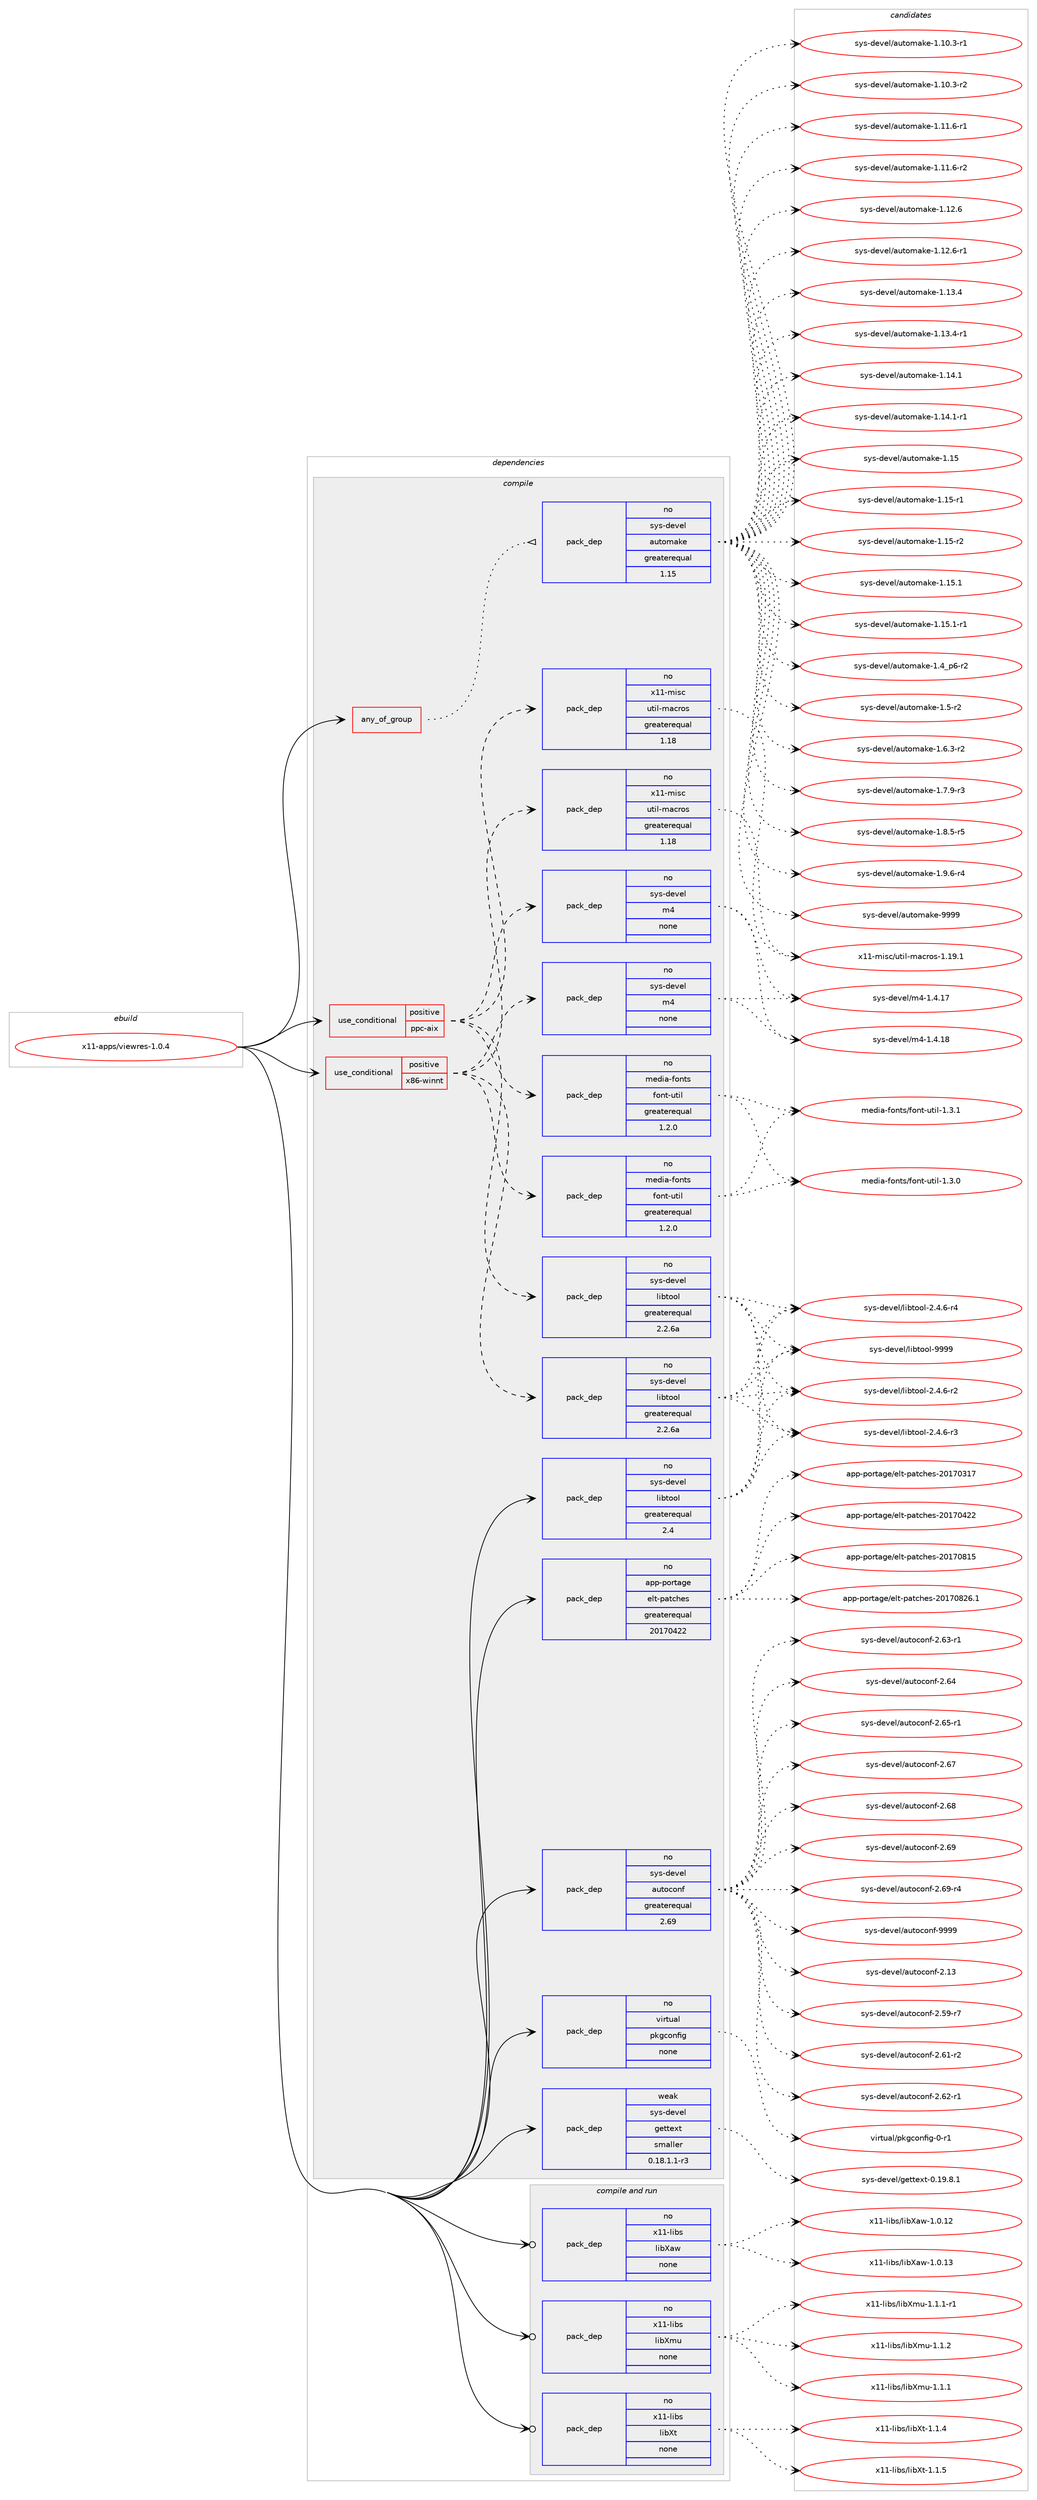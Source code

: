 digraph prolog {

# *************
# Graph options
# *************

newrank=true;
concentrate=true;
compound=true;
graph [rankdir=LR,fontname=Helvetica,fontsize=10,ranksep=1.5];#, ranksep=2.5, nodesep=0.2];
edge  [arrowhead=vee];
node  [fontname=Helvetica,fontsize=10];

# **********
# The ebuild
# **********

subgraph cluster_leftcol {
color=gray;
rank=same;
label=<<i>ebuild</i>>;
id [label="x11-apps/viewres-1.0.4", color=red, width=4, href="../x11-apps/viewres-1.0.4.svg"];
}

# ****************
# The dependencies
# ****************

subgraph cluster_midcol {
color=gray;
label=<<i>dependencies</i>>;
subgraph cluster_compile {
fillcolor="#eeeeee";
style=filled;
label=<<i>compile</i>>;
subgraph any9030 {
dependency509559 [label=<<TABLE BORDER="0" CELLBORDER="1" CELLSPACING="0" CELLPADDING="4"><TR><TD CELLPADDING="10">any_of_group</TD></TR></TABLE>>, shape=none, color=red];subgraph pack378739 {
dependency509560 [label=<<TABLE BORDER="0" CELLBORDER="1" CELLSPACING="0" CELLPADDING="4" WIDTH="220"><TR><TD ROWSPAN="6" CELLPADDING="30">pack_dep</TD></TR><TR><TD WIDTH="110">no</TD></TR><TR><TD>sys-devel</TD></TR><TR><TD>automake</TD></TR><TR><TD>greaterequal</TD></TR><TR><TD>1.15</TD></TR></TABLE>>, shape=none, color=blue];
}
dependency509559:e -> dependency509560:w [weight=20,style="dotted",arrowhead="oinv"];
}
id:e -> dependency509559:w [weight=20,style="solid",arrowhead="vee"];
subgraph cond121451 {
dependency509561 [label=<<TABLE BORDER="0" CELLBORDER="1" CELLSPACING="0" CELLPADDING="4"><TR><TD ROWSPAN="3" CELLPADDING="10">use_conditional</TD></TR><TR><TD>positive</TD></TR><TR><TD>ppc-aix</TD></TR></TABLE>>, shape=none, color=red];
subgraph pack378740 {
dependency509562 [label=<<TABLE BORDER="0" CELLBORDER="1" CELLSPACING="0" CELLPADDING="4" WIDTH="220"><TR><TD ROWSPAN="6" CELLPADDING="30">pack_dep</TD></TR><TR><TD WIDTH="110">no</TD></TR><TR><TD>sys-devel</TD></TR><TR><TD>libtool</TD></TR><TR><TD>greaterequal</TD></TR><TR><TD>2.2.6a</TD></TR></TABLE>>, shape=none, color=blue];
}
dependency509561:e -> dependency509562:w [weight=20,style="dashed",arrowhead="vee"];
subgraph pack378741 {
dependency509563 [label=<<TABLE BORDER="0" CELLBORDER="1" CELLSPACING="0" CELLPADDING="4" WIDTH="220"><TR><TD ROWSPAN="6" CELLPADDING="30">pack_dep</TD></TR><TR><TD WIDTH="110">no</TD></TR><TR><TD>sys-devel</TD></TR><TR><TD>m4</TD></TR><TR><TD>none</TD></TR><TR><TD></TD></TR></TABLE>>, shape=none, color=blue];
}
dependency509561:e -> dependency509563:w [weight=20,style="dashed",arrowhead="vee"];
subgraph pack378742 {
dependency509564 [label=<<TABLE BORDER="0" CELLBORDER="1" CELLSPACING="0" CELLPADDING="4" WIDTH="220"><TR><TD ROWSPAN="6" CELLPADDING="30">pack_dep</TD></TR><TR><TD WIDTH="110">no</TD></TR><TR><TD>x11-misc</TD></TR><TR><TD>util-macros</TD></TR><TR><TD>greaterequal</TD></TR><TR><TD>1.18</TD></TR></TABLE>>, shape=none, color=blue];
}
dependency509561:e -> dependency509564:w [weight=20,style="dashed",arrowhead="vee"];
subgraph pack378743 {
dependency509565 [label=<<TABLE BORDER="0" CELLBORDER="1" CELLSPACING="0" CELLPADDING="4" WIDTH="220"><TR><TD ROWSPAN="6" CELLPADDING="30">pack_dep</TD></TR><TR><TD WIDTH="110">no</TD></TR><TR><TD>media-fonts</TD></TR><TR><TD>font-util</TD></TR><TR><TD>greaterequal</TD></TR><TR><TD>1.2.0</TD></TR></TABLE>>, shape=none, color=blue];
}
dependency509561:e -> dependency509565:w [weight=20,style="dashed",arrowhead="vee"];
}
id:e -> dependency509561:w [weight=20,style="solid",arrowhead="vee"];
subgraph cond121452 {
dependency509566 [label=<<TABLE BORDER="0" CELLBORDER="1" CELLSPACING="0" CELLPADDING="4"><TR><TD ROWSPAN="3" CELLPADDING="10">use_conditional</TD></TR><TR><TD>positive</TD></TR><TR><TD>x86-winnt</TD></TR></TABLE>>, shape=none, color=red];
subgraph pack378744 {
dependency509567 [label=<<TABLE BORDER="0" CELLBORDER="1" CELLSPACING="0" CELLPADDING="4" WIDTH="220"><TR><TD ROWSPAN="6" CELLPADDING="30">pack_dep</TD></TR><TR><TD WIDTH="110">no</TD></TR><TR><TD>sys-devel</TD></TR><TR><TD>libtool</TD></TR><TR><TD>greaterequal</TD></TR><TR><TD>2.2.6a</TD></TR></TABLE>>, shape=none, color=blue];
}
dependency509566:e -> dependency509567:w [weight=20,style="dashed",arrowhead="vee"];
subgraph pack378745 {
dependency509568 [label=<<TABLE BORDER="0" CELLBORDER="1" CELLSPACING="0" CELLPADDING="4" WIDTH="220"><TR><TD ROWSPAN="6" CELLPADDING="30">pack_dep</TD></TR><TR><TD WIDTH="110">no</TD></TR><TR><TD>sys-devel</TD></TR><TR><TD>m4</TD></TR><TR><TD>none</TD></TR><TR><TD></TD></TR></TABLE>>, shape=none, color=blue];
}
dependency509566:e -> dependency509568:w [weight=20,style="dashed",arrowhead="vee"];
subgraph pack378746 {
dependency509569 [label=<<TABLE BORDER="0" CELLBORDER="1" CELLSPACING="0" CELLPADDING="4" WIDTH="220"><TR><TD ROWSPAN="6" CELLPADDING="30">pack_dep</TD></TR><TR><TD WIDTH="110">no</TD></TR><TR><TD>x11-misc</TD></TR><TR><TD>util-macros</TD></TR><TR><TD>greaterequal</TD></TR><TR><TD>1.18</TD></TR></TABLE>>, shape=none, color=blue];
}
dependency509566:e -> dependency509569:w [weight=20,style="dashed",arrowhead="vee"];
subgraph pack378747 {
dependency509570 [label=<<TABLE BORDER="0" CELLBORDER="1" CELLSPACING="0" CELLPADDING="4" WIDTH="220"><TR><TD ROWSPAN="6" CELLPADDING="30">pack_dep</TD></TR><TR><TD WIDTH="110">no</TD></TR><TR><TD>media-fonts</TD></TR><TR><TD>font-util</TD></TR><TR><TD>greaterequal</TD></TR><TR><TD>1.2.0</TD></TR></TABLE>>, shape=none, color=blue];
}
dependency509566:e -> dependency509570:w [weight=20,style="dashed",arrowhead="vee"];
}
id:e -> dependency509566:w [weight=20,style="solid",arrowhead="vee"];
subgraph pack378748 {
dependency509571 [label=<<TABLE BORDER="0" CELLBORDER="1" CELLSPACING="0" CELLPADDING="4" WIDTH="220"><TR><TD ROWSPAN="6" CELLPADDING="30">pack_dep</TD></TR><TR><TD WIDTH="110">no</TD></TR><TR><TD>app-portage</TD></TR><TR><TD>elt-patches</TD></TR><TR><TD>greaterequal</TD></TR><TR><TD>20170422</TD></TR></TABLE>>, shape=none, color=blue];
}
id:e -> dependency509571:w [weight=20,style="solid",arrowhead="vee"];
subgraph pack378749 {
dependency509572 [label=<<TABLE BORDER="0" CELLBORDER="1" CELLSPACING="0" CELLPADDING="4" WIDTH="220"><TR><TD ROWSPAN="6" CELLPADDING="30">pack_dep</TD></TR><TR><TD WIDTH="110">no</TD></TR><TR><TD>sys-devel</TD></TR><TR><TD>autoconf</TD></TR><TR><TD>greaterequal</TD></TR><TR><TD>2.69</TD></TR></TABLE>>, shape=none, color=blue];
}
id:e -> dependency509572:w [weight=20,style="solid",arrowhead="vee"];
subgraph pack378750 {
dependency509573 [label=<<TABLE BORDER="0" CELLBORDER="1" CELLSPACING="0" CELLPADDING="4" WIDTH="220"><TR><TD ROWSPAN="6" CELLPADDING="30">pack_dep</TD></TR><TR><TD WIDTH="110">no</TD></TR><TR><TD>sys-devel</TD></TR><TR><TD>libtool</TD></TR><TR><TD>greaterequal</TD></TR><TR><TD>2.4</TD></TR></TABLE>>, shape=none, color=blue];
}
id:e -> dependency509573:w [weight=20,style="solid",arrowhead="vee"];
subgraph pack378751 {
dependency509574 [label=<<TABLE BORDER="0" CELLBORDER="1" CELLSPACING="0" CELLPADDING="4" WIDTH="220"><TR><TD ROWSPAN="6" CELLPADDING="30">pack_dep</TD></TR><TR><TD WIDTH="110">no</TD></TR><TR><TD>virtual</TD></TR><TR><TD>pkgconfig</TD></TR><TR><TD>none</TD></TR><TR><TD></TD></TR></TABLE>>, shape=none, color=blue];
}
id:e -> dependency509574:w [weight=20,style="solid",arrowhead="vee"];
subgraph pack378752 {
dependency509575 [label=<<TABLE BORDER="0" CELLBORDER="1" CELLSPACING="0" CELLPADDING="4" WIDTH="220"><TR><TD ROWSPAN="6" CELLPADDING="30">pack_dep</TD></TR><TR><TD WIDTH="110">weak</TD></TR><TR><TD>sys-devel</TD></TR><TR><TD>gettext</TD></TR><TR><TD>smaller</TD></TR><TR><TD>0.18.1.1-r3</TD></TR></TABLE>>, shape=none, color=blue];
}
id:e -> dependency509575:w [weight=20,style="solid",arrowhead="vee"];
}
subgraph cluster_compileandrun {
fillcolor="#eeeeee";
style=filled;
label=<<i>compile and run</i>>;
subgraph pack378753 {
dependency509576 [label=<<TABLE BORDER="0" CELLBORDER="1" CELLSPACING="0" CELLPADDING="4" WIDTH="220"><TR><TD ROWSPAN="6" CELLPADDING="30">pack_dep</TD></TR><TR><TD WIDTH="110">no</TD></TR><TR><TD>x11-libs</TD></TR><TR><TD>libXaw</TD></TR><TR><TD>none</TD></TR><TR><TD></TD></TR></TABLE>>, shape=none, color=blue];
}
id:e -> dependency509576:w [weight=20,style="solid",arrowhead="odotvee"];
subgraph pack378754 {
dependency509577 [label=<<TABLE BORDER="0" CELLBORDER="1" CELLSPACING="0" CELLPADDING="4" WIDTH="220"><TR><TD ROWSPAN="6" CELLPADDING="30">pack_dep</TD></TR><TR><TD WIDTH="110">no</TD></TR><TR><TD>x11-libs</TD></TR><TR><TD>libXmu</TD></TR><TR><TD>none</TD></TR><TR><TD></TD></TR></TABLE>>, shape=none, color=blue];
}
id:e -> dependency509577:w [weight=20,style="solid",arrowhead="odotvee"];
subgraph pack378755 {
dependency509578 [label=<<TABLE BORDER="0" CELLBORDER="1" CELLSPACING="0" CELLPADDING="4" WIDTH="220"><TR><TD ROWSPAN="6" CELLPADDING="30">pack_dep</TD></TR><TR><TD WIDTH="110">no</TD></TR><TR><TD>x11-libs</TD></TR><TR><TD>libXt</TD></TR><TR><TD>none</TD></TR><TR><TD></TD></TR></TABLE>>, shape=none, color=blue];
}
id:e -> dependency509578:w [weight=20,style="solid",arrowhead="odotvee"];
}
subgraph cluster_run {
fillcolor="#eeeeee";
style=filled;
label=<<i>run</i>>;
}
}

# **************
# The candidates
# **************

subgraph cluster_choices {
rank=same;
color=gray;
label=<<i>candidates</i>>;

subgraph choice378739 {
color=black;
nodesep=1;
choice11512111545100101118101108479711711611110997107101454946494846514511449 [label="sys-devel/automake-1.10.3-r1", color=red, width=4,href="../sys-devel/automake-1.10.3-r1.svg"];
choice11512111545100101118101108479711711611110997107101454946494846514511450 [label="sys-devel/automake-1.10.3-r2", color=red, width=4,href="../sys-devel/automake-1.10.3-r2.svg"];
choice11512111545100101118101108479711711611110997107101454946494946544511449 [label="sys-devel/automake-1.11.6-r1", color=red, width=4,href="../sys-devel/automake-1.11.6-r1.svg"];
choice11512111545100101118101108479711711611110997107101454946494946544511450 [label="sys-devel/automake-1.11.6-r2", color=red, width=4,href="../sys-devel/automake-1.11.6-r2.svg"];
choice1151211154510010111810110847971171161111099710710145494649504654 [label="sys-devel/automake-1.12.6", color=red, width=4,href="../sys-devel/automake-1.12.6.svg"];
choice11512111545100101118101108479711711611110997107101454946495046544511449 [label="sys-devel/automake-1.12.6-r1", color=red, width=4,href="../sys-devel/automake-1.12.6-r1.svg"];
choice1151211154510010111810110847971171161111099710710145494649514652 [label="sys-devel/automake-1.13.4", color=red, width=4,href="../sys-devel/automake-1.13.4.svg"];
choice11512111545100101118101108479711711611110997107101454946495146524511449 [label="sys-devel/automake-1.13.4-r1", color=red, width=4,href="../sys-devel/automake-1.13.4-r1.svg"];
choice1151211154510010111810110847971171161111099710710145494649524649 [label="sys-devel/automake-1.14.1", color=red, width=4,href="../sys-devel/automake-1.14.1.svg"];
choice11512111545100101118101108479711711611110997107101454946495246494511449 [label="sys-devel/automake-1.14.1-r1", color=red, width=4,href="../sys-devel/automake-1.14.1-r1.svg"];
choice115121115451001011181011084797117116111109971071014549464953 [label="sys-devel/automake-1.15", color=red, width=4,href="../sys-devel/automake-1.15.svg"];
choice1151211154510010111810110847971171161111099710710145494649534511449 [label="sys-devel/automake-1.15-r1", color=red, width=4,href="../sys-devel/automake-1.15-r1.svg"];
choice1151211154510010111810110847971171161111099710710145494649534511450 [label="sys-devel/automake-1.15-r2", color=red, width=4,href="../sys-devel/automake-1.15-r2.svg"];
choice1151211154510010111810110847971171161111099710710145494649534649 [label="sys-devel/automake-1.15.1", color=red, width=4,href="../sys-devel/automake-1.15.1.svg"];
choice11512111545100101118101108479711711611110997107101454946495346494511449 [label="sys-devel/automake-1.15.1-r1", color=red, width=4,href="../sys-devel/automake-1.15.1-r1.svg"];
choice115121115451001011181011084797117116111109971071014549465295112544511450 [label="sys-devel/automake-1.4_p6-r2", color=red, width=4,href="../sys-devel/automake-1.4_p6-r2.svg"];
choice11512111545100101118101108479711711611110997107101454946534511450 [label="sys-devel/automake-1.5-r2", color=red, width=4,href="../sys-devel/automake-1.5-r2.svg"];
choice115121115451001011181011084797117116111109971071014549465446514511450 [label="sys-devel/automake-1.6.3-r2", color=red, width=4,href="../sys-devel/automake-1.6.3-r2.svg"];
choice115121115451001011181011084797117116111109971071014549465546574511451 [label="sys-devel/automake-1.7.9-r3", color=red, width=4,href="../sys-devel/automake-1.7.9-r3.svg"];
choice115121115451001011181011084797117116111109971071014549465646534511453 [label="sys-devel/automake-1.8.5-r5", color=red, width=4,href="../sys-devel/automake-1.8.5-r5.svg"];
choice115121115451001011181011084797117116111109971071014549465746544511452 [label="sys-devel/automake-1.9.6-r4", color=red, width=4,href="../sys-devel/automake-1.9.6-r4.svg"];
choice115121115451001011181011084797117116111109971071014557575757 [label="sys-devel/automake-9999", color=red, width=4,href="../sys-devel/automake-9999.svg"];
dependency509560:e -> choice11512111545100101118101108479711711611110997107101454946494846514511449:w [style=dotted,weight="100"];
dependency509560:e -> choice11512111545100101118101108479711711611110997107101454946494846514511450:w [style=dotted,weight="100"];
dependency509560:e -> choice11512111545100101118101108479711711611110997107101454946494946544511449:w [style=dotted,weight="100"];
dependency509560:e -> choice11512111545100101118101108479711711611110997107101454946494946544511450:w [style=dotted,weight="100"];
dependency509560:e -> choice1151211154510010111810110847971171161111099710710145494649504654:w [style=dotted,weight="100"];
dependency509560:e -> choice11512111545100101118101108479711711611110997107101454946495046544511449:w [style=dotted,weight="100"];
dependency509560:e -> choice1151211154510010111810110847971171161111099710710145494649514652:w [style=dotted,weight="100"];
dependency509560:e -> choice11512111545100101118101108479711711611110997107101454946495146524511449:w [style=dotted,weight="100"];
dependency509560:e -> choice1151211154510010111810110847971171161111099710710145494649524649:w [style=dotted,weight="100"];
dependency509560:e -> choice11512111545100101118101108479711711611110997107101454946495246494511449:w [style=dotted,weight="100"];
dependency509560:e -> choice115121115451001011181011084797117116111109971071014549464953:w [style=dotted,weight="100"];
dependency509560:e -> choice1151211154510010111810110847971171161111099710710145494649534511449:w [style=dotted,weight="100"];
dependency509560:e -> choice1151211154510010111810110847971171161111099710710145494649534511450:w [style=dotted,weight="100"];
dependency509560:e -> choice1151211154510010111810110847971171161111099710710145494649534649:w [style=dotted,weight="100"];
dependency509560:e -> choice11512111545100101118101108479711711611110997107101454946495346494511449:w [style=dotted,weight="100"];
dependency509560:e -> choice115121115451001011181011084797117116111109971071014549465295112544511450:w [style=dotted,weight="100"];
dependency509560:e -> choice11512111545100101118101108479711711611110997107101454946534511450:w [style=dotted,weight="100"];
dependency509560:e -> choice115121115451001011181011084797117116111109971071014549465446514511450:w [style=dotted,weight="100"];
dependency509560:e -> choice115121115451001011181011084797117116111109971071014549465546574511451:w [style=dotted,weight="100"];
dependency509560:e -> choice115121115451001011181011084797117116111109971071014549465646534511453:w [style=dotted,weight="100"];
dependency509560:e -> choice115121115451001011181011084797117116111109971071014549465746544511452:w [style=dotted,weight="100"];
dependency509560:e -> choice115121115451001011181011084797117116111109971071014557575757:w [style=dotted,weight="100"];
}
subgraph choice378740 {
color=black;
nodesep=1;
choice1151211154510010111810110847108105981161111111084550465246544511450 [label="sys-devel/libtool-2.4.6-r2", color=red, width=4,href="../sys-devel/libtool-2.4.6-r2.svg"];
choice1151211154510010111810110847108105981161111111084550465246544511451 [label="sys-devel/libtool-2.4.6-r3", color=red, width=4,href="../sys-devel/libtool-2.4.6-r3.svg"];
choice1151211154510010111810110847108105981161111111084550465246544511452 [label="sys-devel/libtool-2.4.6-r4", color=red, width=4,href="../sys-devel/libtool-2.4.6-r4.svg"];
choice1151211154510010111810110847108105981161111111084557575757 [label="sys-devel/libtool-9999", color=red, width=4,href="../sys-devel/libtool-9999.svg"];
dependency509562:e -> choice1151211154510010111810110847108105981161111111084550465246544511450:w [style=dotted,weight="100"];
dependency509562:e -> choice1151211154510010111810110847108105981161111111084550465246544511451:w [style=dotted,weight="100"];
dependency509562:e -> choice1151211154510010111810110847108105981161111111084550465246544511452:w [style=dotted,weight="100"];
dependency509562:e -> choice1151211154510010111810110847108105981161111111084557575757:w [style=dotted,weight="100"];
}
subgraph choice378741 {
color=black;
nodesep=1;
choice11512111545100101118101108471095245494652464955 [label="sys-devel/m4-1.4.17", color=red, width=4,href="../sys-devel/m4-1.4.17.svg"];
choice11512111545100101118101108471095245494652464956 [label="sys-devel/m4-1.4.18", color=red, width=4,href="../sys-devel/m4-1.4.18.svg"];
dependency509563:e -> choice11512111545100101118101108471095245494652464955:w [style=dotted,weight="100"];
dependency509563:e -> choice11512111545100101118101108471095245494652464956:w [style=dotted,weight="100"];
}
subgraph choice378742 {
color=black;
nodesep=1;
choice120494945109105115994711711610510845109979911411111545494649574649 [label="x11-misc/util-macros-1.19.1", color=red, width=4,href="../x11-misc/util-macros-1.19.1.svg"];
dependency509564:e -> choice120494945109105115994711711610510845109979911411111545494649574649:w [style=dotted,weight="100"];
}
subgraph choice378743 {
color=black;
nodesep=1;
choice10910110010597451021111101161154710211111011645117116105108454946514648 [label="media-fonts/font-util-1.3.0", color=red, width=4,href="../media-fonts/font-util-1.3.0.svg"];
choice10910110010597451021111101161154710211111011645117116105108454946514649 [label="media-fonts/font-util-1.3.1", color=red, width=4,href="../media-fonts/font-util-1.3.1.svg"];
dependency509565:e -> choice10910110010597451021111101161154710211111011645117116105108454946514648:w [style=dotted,weight="100"];
dependency509565:e -> choice10910110010597451021111101161154710211111011645117116105108454946514649:w [style=dotted,weight="100"];
}
subgraph choice378744 {
color=black;
nodesep=1;
choice1151211154510010111810110847108105981161111111084550465246544511450 [label="sys-devel/libtool-2.4.6-r2", color=red, width=4,href="../sys-devel/libtool-2.4.6-r2.svg"];
choice1151211154510010111810110847108105981161111111084550465246544511451 [label="sys-devel/libtool-2.4.6-r3", color=red, width=4,href="../sys-devel/libtool-2.4.6-r3.svg"];
choice1151211154510010111810110847108105981161111111084550465246544511452 [label="sys-devel/libtool-2.4.6-r4", color=red, width=4,href="../sys-devel/libtool-2.4.6-r4.svg"];
choice1151211154510010111810110847108105981161111111084557575757 [label="sys-devel/libtool-9999", color=red, width=4,href="../sys-devel/libtool-9999.svg"];
dependency509567:e -> choice1151211154510010111810110847108105981161111111084550465246544511450:w [style=dotted,weight="100"];
dependency509567:e -> choice1151211154510010111810110847108105981161111111084550465246544511451:w [style=dotted,weight="100"];
dependency509567:e -> choice1151211154510010111810110847108105981161111111084550465246544511452:w [style=dotted,weight="100"];
dependency509567:e -> choice1151211154510010111810110847108105981161111111084557575757:w [style=dotted,weight="100"];
}
subgraph choice378745 {
color=black;
nodesep=1;
choice11512111545100101118101108471095245494652464955 [label="sys-devel/m4-1.4.17", color=red, width=4,href="../sys-devel/m4-1.4.17.svg"];
choice11512111545100101118101108471095245494652464956 [label="sys-devel/m4-1.4.18", color=red, width=4,href="../sys-devel/m4-1.4.18.svg"];
dependency509568:e -> choice11512111545100101118101108471095245494652464955:w [style=dotted,weight="100"];
dependency509568:e -> choice11512111545100101118101108471095245494652464956:w [style=dotted,weight="100"];
}
subgraph choice378746 {
color=black;
nodesep=1;
choice120494945109105115994711711610510845109979911411111545494649574649 [label="x11-misc/util-macros-1.19.1", color=red, width=4,href="../x11-misc/util-macros-1.19.1.svg"];
dependency509569:e -> choice120494945109105115994711711610510845109979911411111545494649574649:w [style=dotted,weight="100"];
}
subgraph choice378747 {
color=black;
nodesep=1;
choice10910110010597451021111101161154710211111011645117116105108454946514648 [label="media-fonts/font-util-1.3.0", color=red, width=4,href="../media-fonts/font-util-1.3.0.svg"];
choice10910110010597451021111101161154710211111011645117116105108454946514649 [label="media-fonts/font-util-1.3.1", color=red, width=4,href="../media-fonts/font-util-1.3.1.svg"];
dependency509570:e -> choice10910110010597451021111101161154710211111011645117116105108454946514648:w [style=dotted,weight="100"];
dependency509570:e -> choice10910110010597451021111101161154710211111011645117116105108454946514649:w [style=dotted,weight="100"];
}
subgraph choice378748 {
color=black;
nodesep=1;
choice97112112451121111141169710310147101108116451129711699104101115455048495548514955 [label="app-portage/elt-patches-20170317", color=red, width=4,href="../app-portage/elt-patches-20170317.svg"];
choice97112112451121111141169710310147101108116451129711699104101115455048495548525050 [label="app-portage/elt-patches-20170422", color=red, width=4,href="../app-portage/elt-patches-20170422.svg"];
choice97112112451121111141169710310147101108116451129711699104101115455048495548564953 [label="app-portage/elt-patches-20170815", color=red, width=4,href="../app-portage/elt-patches-20170815.svg"];
choice971121124511211111411697103101471011081164511297116991041011154550484955485650544649 [label="app-portage/elt-patches-20170826.1", color=red, width=4,href="../app-portage/elt-patches-20170826.1.svg"];
dependency509571:e -> choice97112112451121111141169710310147101108116451129711699104101115455048495548514955:w [style=dotted,weight="100"];
dependency509571:e -> choice97112112451121111141169710310147101108116451129711699104101115455048495548525050:w [style=dotted,weight="100"];
dependency509571:e -> choice97112112451121111141169710310147101108116451129711699104101115455048495548564953:w [style=dotted,weight="100"];
dependency509571:e -> choice971121124511211111411697103101471011081164511297116991041011154550484955485650544649:w [style=dotted,weight="100"];
}
subgraph choice378749 {
color=black;
nodesep=1;
choice115121115451001011181011084797117116111991111101024550464951 [label="sys-devel/autoconf-2.13", color=red, width=4,href="../sys-devel/autoconf-2.13.svg"];
choice1151211154510010111810110847971171161119911111010245504653574511455 [label="sys-devel/autoconf-2.59-r7", color=red, width=4,href="../sys-devel/autoconf-2.59-r7.svg"];
choice1151211154510010111810110847971171161119911111010245504654494511450 [label="sys-devel/autoconf-2.61-r2", color=red, width=4,href="../sys-devel/autoconf-2.61-r2.svg"];
choice1151211154510010111810110847971171161119911111010245504654504511449 [label="sys-devel/autoconf-2.62-r1", color=red, width=4,href="../sys-devel/autoconf-2.62-r1.svg"];
choice1151211154510010111810110847971171161119911111010245504654514511449 [label="sys-devel/autoconf-2.63-r1", color=red, width=4,href="../sys-devel/autoconf-2.63-r1.svg"];
choice115121115451001011181011084797117116111991111101024550465452 [label="sys-devel/autoconf-2.64", color=red, width=4,href="../sys-devel/autoconf-2.64.svg"];
choice1151211154510010111810110847971171161119911111010245504654534511449 [label="sys-devel/autoconf-2.65-r1", color=red, width=4,href="../sys-devel/autoconf-2.65-r1.svg"];
choice115121115451001011181011084797117116111991111101024550465455 [label="sys-devel/autoconf-2.67", color=red, width=4,href="../sys-devel/autoconf-2.67.svg"];
choice115121115451001011181011084797117116111991111101024550465456 [label="sys-devel/autoconf-2.68", color=red, width=4,href="../sys-devel/autoconf-2.68.svg"];
choice115121115451001011181011084797117116111991111101024550465457 [label="sys-devel/autoconf-2.69", color=red, width=4,href="../sys-devel/autoconf-2.69.svg"];
choice1151211154510010111810110847971171161119911111010245504654574511452 [label="sys-devel/autoconf-2.69-r4", color=red, width=4,href="../sys-devel/autoconf-2.69-r4.svg"];
choice115121115451001011181011084797117116111991111101024557575757 [label="sys-devel/autoconf-9999", color=red, width=4,href="../sys-devel/autoconf-9999.svg"];
dependency509572:e -> choice115121115451001011181011084797117116111991111101024550464951:w [style=dotted,weight="100"];
dependency509572:e -> choice1151211154510010111810110847971171161119911111010245504653574511455:w [style=dotted,weight="100"];
dependency509572:e -> choice1151211154510010111810110847971171161119911111010245504654494511450:w [style=dotted,weight="100"];
dependency509572:e -> choice1151211154510010111810110847971171161119911111010245504654504511449:w [style=dotted,weight="100"];
dependency509572:e -> choice1151211154510010111810110847971171161119911111010245504654514511449:w [style=dotted,weight="100"];
dependency509572:e -> choice115121115451001011181011084797117116111991111101024550465452:w [style=dotted,weight="100"];
dependency509572:e -> choice1151211154510010111810110847971171161119911111010245504654534511449:w [style=dotted,weight="100"];
dependency509572:e -> choice115121115451001011181011084797117116111991111101024550465455:w [style=dotted,weight="100"];
dependency509572:e -> choice115121115451001011181011084797117116111991111101024550465456:w [style=dotted,weight="100"];
dependency509572:e -> choice115121115451001011181011084797117116111991111101024550465457:w [style=dotted,weight="100"];
dependency509572:e -> choice1151211154510010111810110847971171161119911111010245504654574511452:w [style=dotted,weight="100"];
dependency509572:e -> choice115121115451001011181011084797117116111991111101024557575757:w [style=dotted,weight="100"];
}
subgraph choice378750 {
color=black;
nodesep=1;
choice1151211154510010111810110847108105981161111111084550465246544511450 [label="sys-devel/libtool-2.4.6-r2", color=red, width=4,href="../sys-devel/libtool-2.4.6-r2.svg"];
choice1151211154510010111810110847108105981161111111084550465246544511451 [label="sys-devel/libtool-2.4.6-r3", color=red, width=4,href="../sys-devel/libtool-2.4.6-r3.svg"];
choice1151211154510010111810110847108105981161111111084550465246544511452 [label="sys-devel/libtool-2.4.6-r4", color=red, width=4,href="../sys-devel/libtool-2.4.6-r4.svg"];
choice1151211154510010111810110847108105981161111111084557575757 [label="sys-devel/libtool-9999", color=red, width=4,href="../sys-devel/libtool-9999.svg"];
dependency509573:e -> choice1151211154510010111810110847108105981161111111084550465246544511450:w [style=dotted,weight="100"];
dependency509573:e -> choice1151211154510010111810110847108105981161111111084550465246544511451:w [style=dotted,weight="100"];
dependency509573:e -> choice1151211154510010111810110847108105981161111111084550465246544511452:w [style=dotted,weight="100"];
dependency509573:e -> choice1151211154510010111810110847108105981161111111084557575757:w [style=dotted,weight="100"];
}
subgraph choice378751 {
color=black;
nodesep=1;
choice11810511411611797108471121071039911111010210510345484511449 [label="virtual/pkgconfig-0-r1", color=red, width=4,href="../virtual/pkgconfig-0-r1.svg"];
dependency509574:e -> choice11810511411611797108471121071039911111010210510345484511449:w [style=dotted,weight="100"];
}
subgraph choice378752 {
color=black;
nodesep=1;
choice1151211154510010111810110847103101116116101120116454846495746564649 [label="sys-devel/gettext-0.19.8.1", color=red, width=4,href="../sys-devel/gettext-0.19.8.1.svg"];
dependency509575:e -> choice1151211154510010111810110847103101116116101120116454846495746564649:w [style=dotted,weight="100"];
}
subgraph choice378753 {
color=black;
nodesep=1;
choice120494945108105981154710810598889711945494648464950 [label="x11-libs/libXaw-1.0.12", color=red, width=4,href="../x11-libs/libXaw-1.0.12.svg"];
choice120494945108105981154710810598889711945494648464951 [label="x11-libs/libXaw-1.0.13", color=red, width=4,href="../x11-libs/libXaw-1.0.13.svg"];
dependency509576:e -> choice120494945108105981154710810598889711945494648464950:w [style=dotted,weight="100"];
dependency509576:e -> choice120494945108105981154710810598889711945494648464951:w [style=dotted,weight="100"];
}
subgraph choice378754 {
color=black;
nodesep=1;
choice12049494510810598115471081059888109117454946494649 [label="x11-libs/libXmu-1.1.1", color=red, width=4,href="../x11-libs/libXmu-1.1.1.svg"];
choice120494945108105981154710810598881091174549464946494511449 [label="x11-libs/libXmu-1.1.1-r1", color=red, width=4,href="../x11-libs/libXmu-1.1.1-r1.svg"];
choice12049494510810598115471081059888109117454946494650 [label="x11-libs/libXmu-1.1.2", color=red, width=4,href="../x11-libs/libXmu-1.1.2.svg"];
dependency509577:e -> choice12049494510810598115471081059888109117454946494649:w [style=dotted,weight="100"];
dependency509577:e -> choice120494945108105981154710810598881091174549464946494511449:w [style=dotted,weight="100"];
dependency509577:e -> choice12049494510810598115471081059888109117454946494650:w [style=dotted,weight="100"];
}
subgraph choice378755 {
color=black;
nodesep=1;
choice12049494510810598115471081059888116454946494652 [label="x11-libs/libXt-1.1.4", color=red, width=4,href="../x11-libs/libXt-1.1.4.svg"];
choice12049494510810598115471081059888116454946494653 [label="x11-libs/libXt-1.1.5", color=red, width=4,href="../x11-libs/libXt-1.1.5.svg"];
dependency509578:e -> choice12049494510810598115471081059888116454946494652:w [style=dotted,weight="100"];
dependency509578:e -> choice12049494510810598115471081059888116454946494653:w [style=dotted,weight="100"];
}
}

}
